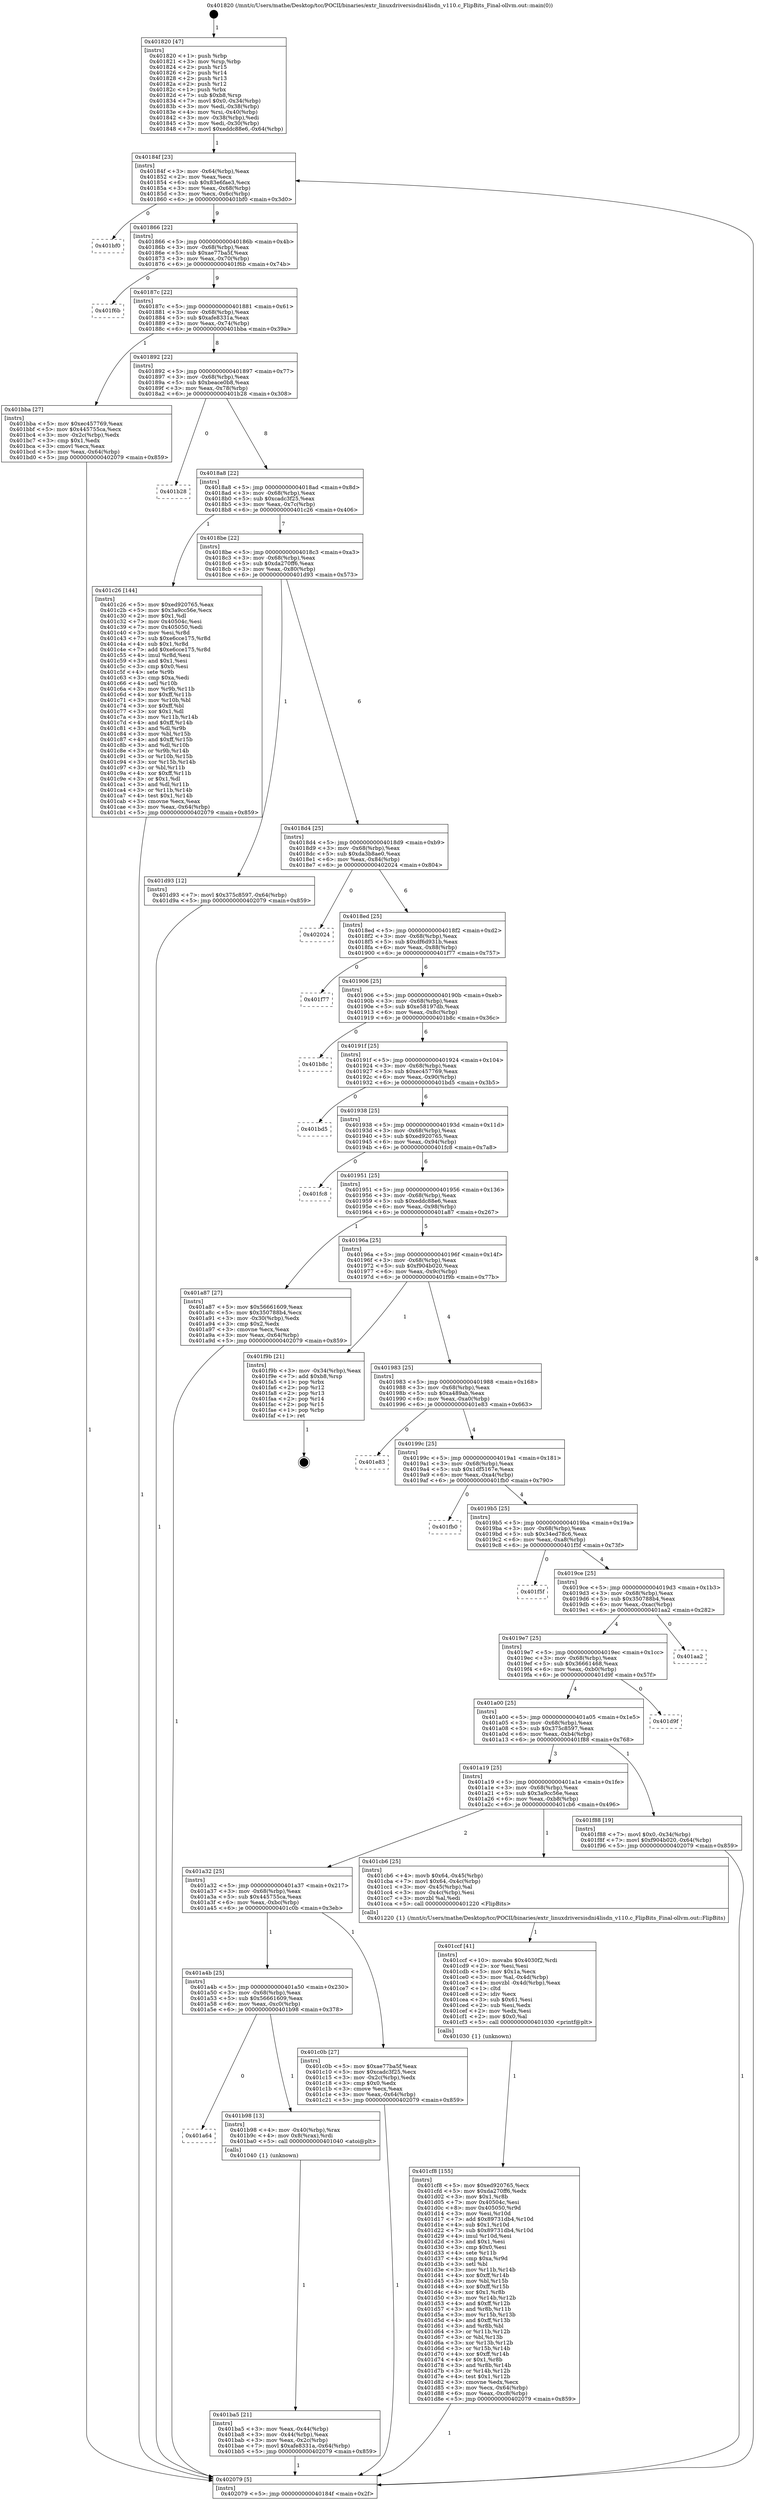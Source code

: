 digraph "0x401820" {
  label = "0x401820 (/mnt/c/Users/mathe/Desktop/tcc/POCII/binaries/extr_linuxdriversisdni4lisdn_v110.c_FlipBits_Final-ollvm.out::main(0))"
  labelloc = "t"
  node[shape=record]

  Entry [label="",width=0.3,height=0.3,shape=circle,fillcolor=black,style=filled]
  "0x40184f" [label="{
     0x40184f [23]\l
     | [instrs]\l
     &nbsp;&nbsp;0x40184f \<+3\>: mov -0x64(%rbp),%eax\l
     &nbsp;&nbsp;0x401852 \<+2\>: mov %eax,%ecx\l
     &nbsp;&nbsp;0x401854 \<+6\>: sub $0x83e6fae3,%ecx\l
     &nbsp;&nbsp;0x40185a \<+3\>: mov %eax,-0x68(%rbp)\l
     &nbsp;&nbsp;0x40185d \<+3\>: mov %ecx,-0x6c(%rbp)\l
     &nbsp;&nbsp;0x401860 \<+6\>: je 0000000000401bf0 \<main+0x3d0\>\l
  }"]
  "0x401bf0" [label="{
     0x401bf0\l
  }", style=dashed]
  "0x401866" [label="{
     0x401866 [22]\l
     | [instrs]\l
     &nbsp;&nbsp;0x401866 \<+5\>: jmp 000000000040186b \<main+0x4b\>\l
     &nbsp;&nbsp;0x40186b \<+3\>: mov -0x68(%rbp),%eax\l
     &nbsp;&nbsp;0x40186e \<+5\>: sub $0xae77ba5f,%eax\l
     &nbsp;&nbsp;0x401873 \<+3\>: mov %eax,-0x70(%rbp)\l
     &nbsp;&nbsp;0x401876 \<+6\>: je 0000000000401f6b \<main+0x74b\>\l
  }"]
  Exit [label="",width=0.3,height=0.3,shape=circle,fillcolor=black,style=filled,peripheries=2]
  "0x401f6b" [label="{
     0x401f6b\l
  }", style=dashed]
  "0x40187c" [label="{
     0x40187c [22]\l
     | [instrs]\l
     &nbsp;&nbsp;0x40187c \<+5\>: jmp 0000000000401881 \<main+0x61\>\l
     &nbsp;&nbsp;0x401881 \<+3\>: mov -0x68(%rbp),%eax\l
     &nbsp;&nbsp;0x401884 \<+5\>: sub $0xafe8331a,%eax\l
     &nbsp;&nbsp;0x401889 \<+3\>: mov %eax,-0x74(%rbp)\l
     &nbsp;&nbsp;0x40188c \<+6\>: je 0000000000401bba \<main+0x39a\>\l
  }"]
  "0x401cf8" [label="{
     0x401cf8 [155]\l
     | [instrs]\l
     &nbsp;&nbsp;0x401cf8 \<+5\>: mov $0xed920765,%ecx\l
     &nbsp;&nbsp;0x401cfd \<+5\>: mov $0xda270ff6,%edx\l
     &nbsp;&nbsp;0x401d02 \<+3\>: mov $0x1,%r8b\l
     &nbsp;&nbsp;0x401d05 \<+7\>: mov 0x40504c,%esi\l
     &nbsp;&nbsp;0x401d0c \<+8\>: mov 0x405050,%r9d\l
     &nbsp;&nbsp;0x401d14 \<+3\>: mov %esi,%r10d\l
     &nbsp;&nbsp;0x401d17 \<+7\>: add $0x89731db4,%r10d\l
     &nbsp;&nbsp;0x401d1e \<+4\>: sub $0x1,%r10d\l
     &nbsp;&nbsp;0x401d22 \<+7\>: sub $0x89731db4,%r10d\l
     &nbsp;&nbsp;0x401d29 \<+4\>: imul %r10d,%esi\l
     &nbsp;&nbsp;0x401d2d \<+3\>: and $0x1,%esi\l
     &nbsp;&nbsp;0x401d30 \<+3\>: cmp $0x0,%esi\l
     &nbsp;&nbsp;0x401d33 \<+4\>: sete %r11b\l
     &nbsp;&nbsp;0x401d37 \<+4\>: cmp $0xa,%r9d\l
     &nbsp;&nbsp;0x401d3b \<+3\>: setl %bl\l
     &nbsp;&nbsp;0x401d3e \<+3\>: mov %r11b,%r14b\l
     &nbsp;&nbsp;0x401d41 \<+4\>: xor $0xff,%r14b\l
     &nbsp;&nbsp;0x401d45 \<+3\>: mov %bl,%r15b\l
     &nbsp;&nbsp;0x401d48 \<+4\>: xor $0xff,%r15b\l
     &nbsp;&nbsp;0x401d4c \<+4\>: xor $0x1,%r8b\l
     &nbsp;&nbsp;0x401d50 \<+3\>: mov %r14b,%r12b\l
     &nbsp;&nbsp;0x401d53 \<+4\>: and $0xff,%r12b\l
     &nbsp;&nbsp;0x401d57 \<+3\>: and %r8b,%r11b\l
     &nbsp;&nbsp;0x401d5a \<+3\>: mov %r15b,%r13b\l
     &nbsp;&nbsp;0x401d5d \<+4\>: and $0xff,%r13b\l
     &nbsp;&nbsp;0x401d61 \<+3\>: and %r8b,%bl\l
     &nbsp;&nbsp;0x401d64 \<+3\>: or %r11b,%r12b\l
     &nbsp;&nbsp;0x401d67 \<+3\>: or %bl,%r13b\l
     &nbsp;&nbsp;0x401d6a \<+3\>: xor %r13b,%r12b\l
     &nbsp;&nbsp;0x401d6d \<+3\>: or %r15b,%r14b\l
     &nbsp;&nbsp;0x401d70 \<+4\>: xor $0xff,%r14b\l
     &nbsp;&nbsp;0x401d74 \<+4\>: or $0x1,%r8b\l
     &nbsp;&nbsp;0x401d78 \<+3\>: and %r8b,%r14b\l
     &nbsp;&nbsp;0x401d7b \<+3\>: or %r14b,%r12b\l
     &nbsp;&nbsp;0x401d7e \<+4\>: test $0x1,%r12b\l
     &nbsp;&nbsp;0x401d82 \<+3\>: cmovne %edx,%ecx\l
     &nbsp;&nbsp;0x401d85 \<+3\>: mov %ecx,-0x64(%rbp)\l
     &nbsp;&nbsp;0x401d88 \<+6\>: mov %eax,-0xc8(%rbp)\l
     &nbsp;&nbsp;0x401d8e \<+5\>: jmp 0000000000402079 \<main+0x859\>\l
  }"]
  "0x401bba" [label="{
     0x401bba [27]\l
     | [instrs]\l
     &nbsp;&nbsp;0x401bba \<+5\>: mov $0xec457769,%eax\l
     &nbsp;&nbsp;0x401bbf \<+5\>: mov $0x445755ca,%ecx\l
     &nbsp;&nbsp;0x401bc4 \<+3\>: mov -0x2c(%rbp),%edx\l
     &nbsp;&nbsp;0x401bc7 \<+3\>: cmp $0x1,%edx\l
     &nbsp;&nbsp;0x401bca \<+3\>: cmovl %ecx,%eax\l
     &nbsp;&nbsp;0x401bcd \<+3\>: mov %eax,-0x64(%rbp)\l
     &nbsp;&nbsp;0x401bd0 \<+5\>: jmp 0000000000402079 \<main+0x859\>\l
  }"]
  "0x401892" [label="{
     0x401892 [22]\l
     | [instrs]\l
     &nbsp;&nbsp;0x401892 \<+5\>: jmp 0000000000401897 \<main+0x77\>\l
     &nbsp;&nbsp;0x401897 \<+3\>: mov -0x68(%rbp),%eax\l
     &nbsp;&nbsp;0x40189a \<+5\>: sub $0xbeace0b8,%eax\l
     &nbsp;&nbsp;0x40189f \<+3\>: mov %eax,-0x78(%rbp)\l
     &nbsp;&nbsp;0x4018a2 \<+6\>: je 0000000000401b28 \<main+0x308\>\l
  }"]
  "0x401ccf" [label="{
     0x401ccf [41]\l
     | [instrs]\l
     &nbsp;&nbsp;0x401ccf \<+10\>: movabs $0x4030f2,%rdi\l
     &nbsp;&nbsp;0x401cd9 \<+2\>: xor %esi,%esi\l
     &nbsp;&nbsp;0x401cdb \<+5\>: mov $0x1a,%ecx\l
     &nbsp;&nbsp;0x401ce0 \<+3\>: mov %al,-0x4d(%rbp)\l
     &nbsp;&nbsp;0x401ce3 \<+4\>: movzbl -0x4d(%rbp),%eax\l
     &nbsp;&nbsp;0x401ce7 \<+1\>: cltd\l
     &nbsp;&nbsp;0x401ce8 \<+2\>: idiv %ecx\l
     &nbsp;&nbsp;0x401cea \<+3\>: sub $0x61,%esi\l
     &nbsp;&nbsp;0x401ced \<+2\>: sub %esi,%edx\l
     &nbsp;&nbsp;0x401cef \<+2\>: mov %edx,%esi\l
     &nbsp;&nbsp;0x401cf1 \<+2\>: mov $0x0,%al\l
     &nbsp;&nbsp;0x401cf3 \<+5\>: call 0000000000401030 \<printf@plt\>\l
     | [calls]\l
     &nbsp;&nbsp;0x401030 \{1\} (unknown)\l
  }"]
  "0x401b28" [label="{
     0x401b28\l
  }", style=dashed]
  "0x4018a8" [label="{
     0x4018a8 [22]\l
     | [instrs]\l
     &nbsp;&nbsp;0x4018a8 \<+5\>: jmp 00000000004018ad \<main+0x8d\>\l
     &nbsp;&nbsp;0x4018ad \<+3\>: mov -0x68(%rbp),%eax\l
     &nbsp;&nbsp;0x4018b0 \<+5\>: sub $0xcadc3f25,%eax\l
     &nbsp;&nbsp;0x4018b5 \<+3\>: mov %eax,-0x7c(%rbp)\l
     &nbsp;&nbsp;0x4018b8 \<+6\>: je 0000000000401c26 \<main+0x406\>\l
  }"]
  "0x401ba5" [label="{
     0x401ba5 [21]\l
     | [instrs]\l
     &nbsp;&nbsp;0x401ba5 \<+3\>: mov %eax,-0x44(%rbp)\l
     &nbsp;&nbsp;0x401ba8 \<+3\>: mov -0x44(%rbp),%eax\l
     &nbsp;&nbsp;0x401bab \<+3\>: mov %eax,-0x2c(%rbp)\l
     &nbsp;&nbsp;0x401bae \<+7\>: movl $0xafe8331a,-0x64(%rbp)\l
     &nbsp;&nbsp;0x401bb5 \<+5\>: jmp 0000000000402079 \<main+0x859\>\l
  }"]
  "0x401c26" [label="{
     0x401c26 [144]\l
     | [instrs]\l
     &nbsp;&nbsp;0x401c26 \<+5\>: mov $0xed920765,%eax\l
     &nbsp;&nbsp;0x401c2b \<+5\>: mov $0x3a9cc56e,%ecx\l
     &nbsp;&nbsp;0x401c30 \<+2\>: mov $0x1,%dl\l
     &nbsp;&nbsp;0x401c32 \<+7\>: mov 0x40504c,%esi\l
     &nbsp;&nbsp;0x401c39 \<+7\>: mov 0x405050,%edi\l
     &nbsp;&nbsp;0x401c40 \<+3\>: mov %esi,%r8d\l
     &nbsp;&nbsp;0x401c43 \<+7\>: sub $0xe6cce175,%r8d\l
     &nbsp;&nbsp;0x401c4a \<+4\>: sub $0x1,%r8d\l
     &nbsp;&nbsp;0x401c4e \<+7\>: add $0xe6cce175,%r8d\l
     &nbsp;&nbsp;0x401c55 \<+4\>: imul %r8d,%esi\l
     &nbsp;&nbsp;0x401c59 \<+3\>: and $0x1,%esi\l
     &nbsp;&nbsp;0x401c5c \<+3\>: cmp $0x0,%esi\l
     &nbsp;&nbsp;0x401c5f \<+4\>: sete %r9b\l
     &nbsp;&nbsp;0x401c63 \<+3\>: cmp $0xa,%edi\l
     &nbsp;&nbsp;0x401c66 \<+4\>: setl %r10b\l
     &nbsp;&nbsp;0x401c6a \<+3\>: mov %r9b,%r11b\l
     &nbsp;&nbsp;0x401c6d \<+4\>: xor $0xff,%r11b\l
     &nbsp;&nbsp;0x401c71 \<+3\>: mov %r10b,%bl\l
     &nbsp;&nbsp;0x401c74 \<+3\>: xor $0xff,%bl\l
     &nbsp;&nbsp;0x401c77 \<+3\>: xor $0x1,%dl\l
     &nbsp;&nbsp;0x401c7a \<+3\>: mov %r11b,%r14b\l
     &nbsp;&nbsp;0x401c7d \<+4\>: and $0xff,%r14b\l
     &nbsp;&nbsp;0x401c81 \<+3\>: and %dl,%r9b\l
     &nbsp;&nbsp;0x401c84 \<+3\>: mov %bl,%r15b\l
     &nbsp;&nbsp;0x401c87 \<+4\>: and $0xff,%r15b\l
     &nbsp;&nbsp;0x401c8b \<+3\>: and %dl,%r10b\l
     &nbsp;&nbsp;0x401c8e \<+3\>: or %r9b,%r14b\l
     &nbsp;&nbsp;0x401c91 \<+3\>: or %r10b,%r15b\l
     &nbsp;&nbsp;0x401c94 \<+3\>: xor %r15b,%r14b\l
     &nbsp;&nbsp;0x401c97 \<+3\>: or %bl,%r11b\l
     &nbsp;&nbsp;0x401c9a \<+4\>: xor $0xff,%r11b\l
     &nbsp;&nbsp;0x401c9e \<+3\>: or $0x1,%dl\l
     &nbsp;&nbsp;0x401ca1 \<+3\>: and %dl,%r11b\l
     &nbsp;&nbsp;0x401ca4 \<+3\>: or %r11b,%r14b\l
     &nbsp;&nbsp;0x401ca7 \<+4\>: test $0x1,%r14b\l
     &nbsp;&nbsp;0x401cab \<+3\>: cmovne %ecx,%eax\l
     &nbsp;&nbsp;0x401cae \<+3\>: mov %eax,-0x64(%rbp)\l
     &nbsp;&nbsp;0x401cb1 \<+5\>: jmp 0000000000402079 \<main+0x859\>\l
  }"]
  "0x4018be" [label="{
     0x4018be [22]\l
     | [instrs]\l
     &nbsp;&nbsp;0x4018be \<+5\>: jmp 00000000004018c3 \<main+0xa3\>\l
     &nbsp;&nbsp;0x4018c3 \<+3\>: mov -0x68(%rbp),%eax\l
     &nbsp;&nbsp;0x4018c6 \<+5\>: sub $0xda270ff6,%eax\l
     &nbsp;&nbsp;0x4018cb \<+3\>: mov %eax,-0x80(%rbp)\l
     &nbsp;&nbsp;0x4018ce \<+6\>: je 0000000000401d93 \<main+0x573\>\l
  }"]
  "0x401a64" [label="{
     0x401a64\l
  }", style=dashed]
  "0x401d93" [label="{
     0x401d93 [12]\l
     | [instrs]\l
     &nbsp;&nbsp;0x401d93 \<+7\>: movl $0x375c8597,-0x64(%rbp)\l
     &nbsp;&nbsp;0x401d9a \<+5\>: jmp 0000000000402079 \<main+0x859\>\l
  }"]
  "0x4018d4" [label="{
     0x4018d4 [25]\l
     | [instrs]\l
     &nbsp;&nbsp;0x4018d4 \<+5\>: jmp 00000000004018d9 \<main+0xb9\>\l
     &nbsp;&nbsp;0x4018d9 \<+3\>: mov -0x68(%rbp),%eax\l
     &nbsp;&nbsp;0x4018dc \<+5\>: sub $0xda3b8ae0,%eax\l
     &nbsp;&nbsp;0x4018e1 \<+6\>: mov %eax,-0x84(%rbp)\l
     &nbsp;&nbsp;0x4018e7 \<+6\>: je 0000000000402024 \<main+0x804\>\l
  }"]
  "0x401b98" [label="{
     0x401b98 [13]\l
     | [instrs]\l
     &nbsp;&nbsp;0x401b98 \<+4\>: mov -0x40(%rbp),%rax\l
     &nbsp;&nbsp;0x401b9c \<+4\>: mov 0x8(%rax),%rdi\l
     &nbsp;&nbsp;0x401ba0 \<+5\>: call 0000000000401040 \<atoi@plt\>\l
     | [calls]\l
     &nbsp;&nbsp;0x401040 \{1\} (unknown)\l
  }"]
  "0x402024" [label="{
     0x402024\l
  }", style=dashed]
  "0x4018ed" [label="{
     0x4018ed [25]\l
     | [instrs]\l
     &nbsp;&nbsp;0x4018ed \<+5\>: jmp 00000000004018f2 \<main+0xd2\>\l
     &nbsp;&nbsp;0x4018f2 \<+3\>: mov -0x68(%rbp),%eax\l
     &nbsp;&nbsp;0x4018f5 \<+5\>: sub $0xdf6d931b,%eax\l
     &nbsp;&nbsp;0x4018fa \<+6\>: mov %eax,-0x88(%rbp)\l
     &nbsp;&nbsp;0x401900 \<+6\>: je 0000000000401f77 \<main+0x757\>\l
  }"]
  "0x401a4b" [label="{
     0x401a4b [25]\l
     | [instrs]\l
     &nbsp;&nbsp;0x401a4b \<+5\>: jmp 0000000000401a50 \<main+0x230\>\l
     &nbsp;&nbsp;0x401a50 \<+3\>: mov -0x68(%rbp),%eax\l
     &nbsp;&nbsp;0x401a53 \<+5\>: sub $0x56661609,%eax\l
     &nbsp;&nbsp;0x401a58 \<+6\>: mov %eax,-0xc0(%rbp)\l
     &nbsp;&nbsp;0x401a5e \<+6\>: je 0000000000401b98 \<main+0x378\>\l
  }"]
  "0x401f77" [label="{
     0x401f77\l
  }", style=dashed]
  "0x401906" [label="{
     0x401906 [25]\l
     | [instrs]\l
     &nbsp;&nbsp;0x401906 \<+5\>: jmp 000000000040190b \<main+0xeb\>\l
     &nbsp;&nbsp;0x40190b \<+3\>: mov -0x68(%rbp),%eax\l
     &nbsp;&nbsp;0x40190e \<+5\>: sub $0xe58197db,%eax\l
     &nbsp;&nbsp;0x401913 \<+6\>: mov %eax,-0x8c(%rbp)\l
     &nbsp;&nbsp;0x401919 \<+6\>: je 0000000000401b8c \<main+0x36c\>\l
  }"]
  "0x401c0b" [label="{
     0x401c0b [27]\l
     | [instrs]\l
     &nbsp;&nbsp;0x401c0b \<+5\>: mov $0xae77ba5f,%eax\l
     &nbsp;&nbsp;0x401c10 \<+5\>: mov $0xcadc3f25,%ecx\l
     &nbsp;&nbsp;0x401c15 \<+3\>: mov -0x2c(%rbp),%edx\l
     &nbsp;&nbsp;0x401c18 \<+3\>: cmp $0x0,%edx\l
     &nbsp;&nbsp;0x401c1b \<+3\>: cmove %ecx,%eax\l
     &nbsp;&nbsp;0x401c1e \<+3\>: mov %eax,-0x64(%rbp)\l
     &nbsp;&nbsp;0x401c21 \<+5\>: jmp 0000000000402079 \<main+0x859\>\l
  }"]
  "0x401b8c" [label="{
     0x401b8c\l
  }", style=dashed]
  "0x40191f" [label="{
     0x40191f [25]\l
     | [instrs]\l
     &nbsp;&nbsp;0x40191f \<+5\>: jmp 0000000000401924 \<main+0x104\>\l
     &nbsp;&nbsp;0x401924 \<+3\>: mov -0x68(%rbp),%eax\l
     &nbsp;&nbsp;0x401927 \<+5\>: sub $0xec457769,%eax\l
     &nbsp;&nbsp;0x40192c \<+6\>: mov %eax,-0x90(%rbp)\l
     &nbsp;&nbsp;0x401932 \<+6\>: je 0000000000401bd5 \<main+0x3b5\>\l
  }"]
  "0x401a32" [label="{
     0x401a32 [25]\l
     | [instrs]\l
     &nbsp;&nbsp;0x401a32 \<+5\>: jmp 0000000000401a37 \<main+0x217\>\l
     &nbsp;&nbsp;0x401a37 \<+3\>: mov -0x68(%rbp),%eax\l
     &nbsp;&nbsp;0x401a3a \<+5\>: sub $0x445755ca,%eax\l
     &nbsp;&nbsp;0x401a3f \<+6\>: mov %eax,-0xbc(%rbp)\l
     &nbsp;&nbsp;0x401a45 \<+6\>: je 0000000000401c0b \<main+0x3eb\>\l
  }"]
  "0x401bd5" [label="{
     0x401bd5\l
  }", style=dashed]
  "0x401938" [label="{
     0x401938 [25]\l
     | [instrs]\l
     &nbsp;&nbsp;0x401938 \<+5\>: jmp 000000000040193d \<main+0x11d\>\l
     &nbsp;&nbsp;0x40193d \<+3\>: mov -0x68(%rbp),%eax\l
     &nbsp;&nbsp;0x401940 \<+5\>: sub $0xed920765,%eax\l
     &nbsp;&nbsp;0x401945 \<+6\>: mov %eax,-0x94(%rbp)\l
     &nbsp;&nbsp;0x40194b \<+6\>: je 0000000000401fc8 \<main+0x7a8\>\l
  }"]
  "0x401cb6" [label="{
     0x401cb6 [25]\l
     | [instrs]\l
     &nbsp;&nbsp;0x401cb6 \<+4\>: movb $0x64,-0x45(%rbp)\l
     &nbsp;&nbsp;0x401cba \<+7\>: movl $0x64,-0x4c(%rbp)\l
     &nbsp;&nbsp;0x401cc1 \<+3\>: mov -0x45(%rbp),%al\l
     &nbsp;&nbsp;0x401cc4 \<+3\>: mov -0x4c(%rbp),%esi\l
     &nbsp;&nbsp;0x401cc7 \<+3\>: movzbl %al,%edi\l
     &nbsp;&nbsp;0x401cca \<+5\>: call 0000000000401220 \<FlipBits\>\l
     | [calls]\l
     &nbsp;&nbsp;0x401220 \{1\} (/mnt/c/Users/mathe/Desktop/tcc/POCII/binaries/extr_linuxdriversisdni4lisdn_v110.c_FlipBits_Final-ollvm.out::FlipBits)\l
  }"]
  "0x401fc8" [label="{
     0x401fc8\l
  }", style=dashed]
  "0x401951" [label="{
     0x401951 [25]\l
     | [instrs]\l
     &nbsp;&nbsp;0x401951 \<+5\>: jmp 0000000000401956 \<main+0x136\>\l
     &nbsp;&nbsp;0x401956 \<+3\>: mov -0x68(%rbp),%eax\l
     &nbsp;&nbsp;0x401959 \<+5\>: sub $0xeddc88e6,%eax\l
     &nbsp;&nbsp;0x40195e \<+6\>: mov %eax,-0x98(%rbp)\l
     &nbsp;&nbsp;0x401964 \<+6\>: je 0000000000401a87 \<main+0x267\>\l
  }"]
  "0x401a19" [label="{
     0x401a19 [25]\l
     | [instrs]\l
     &nbsp;&nbsp;0x401a19 \<+5\>: jmp 0000000000401a1e \<main+0x1fe\>\l
     &nbsp;&nbsp;0x401a1e \<+3\>: mov -0x68(%rbp),%eax\l
     &nbsp;&nbsp;0x401a21 \<+5\>: sub $0x3a9cc56e,%eax\l
     &nbsp;&nbsp;0x401a26 \<+6\>: mov %eax,-0xb8(%rbp)\l
     &nbsp;&nbsp;0x401a2c \<+6\>: je 0000000000401cb6 \<main+0x496\>\l
  }"]
  "0x401a87" [label="{
     0x401a87 [27]\l
     | [instrs]\l
     &nbsp;&nbsp;0x401a87 \<+5\>: mov $0x56661609,%eax\l
     &nbsp;&nbsp;0x401a8c \<+5\>: mov $0x350788b4,%ecx\l
     &nbsp;&nbsp;0x401a91 \<+3\>: mov -0x30(%rbp),%edx\l
     &nbsp;&nbsp;0x401a94 \<+3\>: cmp $0x2,%edx\l
     &nbsp;&nbsp;0x401a97 \<+3\>: cmovne %ecx,%eax\l
     &nbsp;&nbsp;0x401a9a \<+3\>: mov %eax,-0x64(%rbp)\l
     &nbsp;&nbsp;0x401a9d \<+5\>: jmp 0000000000402079 \<main+0x859\>\l
  }"]
  "0x40196a" [label="{
     0x40196a [25]\l
     | [instrs]\l
     &nbsp;&nbsp;0x40196a \<+5\>: jmp 000000000040196f \<main+0x14f\>\l
     &nbsp;&nbsp;0x40196f \<+3\>: mov -0x68(%rbp),%eax\l
     &nbsp;&nbsp;0x401972 \<+5\>: sub $0xf904b020,%eax\l
     &nbsp;&nbsp;0x401977 \<+6\>: mov %eax,-0x9c(%rbp)\l
     &nbsp;&nbsp;0x40197d \<+6\>: je 0000000000401f9b \<main+0x77b\>\l
  }"]
  "0x402079" [label="{
     0x402079 [5]\l
     | [instrs]\l
     &nbsp;&nbsp;0x402079 \<+5\>: jmp 000000000040184f \<main+0x2f\>\l
  }"]
  "0x401820" [label="{
     0x401820 [47]\l
     | [instrs]\l
     &nbsp;&nbsp;0x401820 \<+1\>: push %rbp\l
     &nbsp;&nbsp;0x401821 \<+3\>: mov %rsp,%rbp\l
     &nbsp;&nbsp;0x401824 \<+2\>: push %r15\l
     &nbsp;&nbsp;0x401826 \<+2\>: push %r14\l
     &nbsp;&nbsp;0x401828 \<+2\>: push %r13\l
     &nbsp;&nbsp;0x40182a \<+2\>: push %r12\l
     &nbsp;&nbsp;0x40182c \<+1\>: push %rbx\l
     &nbsp;&nbsp;0x40182d \<+7\>: sub $0xb8,%rsp\l
     &nbsp;&nbsp;0x401834 \<+7\>: movl $0x0,-0x34(%rbp)\l
     &nbsp;&nbsp;0x40183b \<+3\>: mov %edi,-0x38(%rbp)\l
     &nbsp;&nbsp;0x40183e \<+4\>: mov %rsi,-0x40(%rbp)\l
     &nbsp;&nbsp;0x401842 \<+3\>: mov -0x38(%rbp),%edi\l
     &nbsp;&nbsp;0x401845 \<+3\>: mov %edi,-0x30(%rbp)\l
     &nbsp;&nbsp;0x401848 \<+7\>: movl $0xeddc88e6,-0x64(%rbp)\l
  }"]
  "0x401f88" [label="{
     0x401f88 [19]\l
     | [instrs]\l
     &nbsp;&nbsp;0x401f88 \<+7\>: movl $0x0,-0x34(%rbp)\l
     &nbsp;&nbsp;0x401f8f \<+7\>: movl $0xf904b020,-0x64(%rbp)\l
     &nbsp;&nbsp;0x401f96 \<+5\>: jmp 0000000000402079 \<main+0x859\>\l
  }"]
  "0x401f9b" [label="{
     0x401f9b [21]\l
     | [instrs]\l
     &nbsp;&nbsp;0x401f9b \<+3\>: mov -0x34(%rbp),%eax\l
     &nbsp;&nbsp;0x401f9e \<+7\>: add $0xb8,%rsp\l
     &nbsp;&nbsp;0x401fa5 \<+1\>: pop %rbx\l
     &nbsp;&nbsp;0x401fa6 \<+2\>: pop %r12\l
     &nbsp;&nbsp;0x401fa8 \<+2\>: pop %r13\l
     &nbsp;&nbsp;0x401faa \<+2\>: pop %r14\l
     &nbsp;&nbsp;0x401fac \<+2\>: pop %r15\l
     &nbsp;&nbsp;0x401fae \<+1\>: pop %rbp\l
     &nbsp;&nbsp;0x401faf \<+1\>: ret\l
  }"]
  "0x401983" [label="{
     0x401983 [25]\l
     | [instrs]\l
     &nbsp;&nbsp;0x401983 \<+5\>: jmp 0000000000401988 \<main+0x168\>\l
     &nbsp;&nbsp;0x401988 \<+3\>: mov -0x68(%rbp),%eax\l
     &nbsp;&nbsp;0x40198b \<+5\>: sub $0xa489ab,%eax\l
     &nbsp;&nbsp;0x401990 \<+6\>: mov %eax,-0xa0(%rbp)\l
     &nbsp;&nbsp;0x401996 \<+6\>: je 0000000000401e83 \<main+0x663\>\l
  }"]
  "0x401a00" [label="{
     0x401a00 [25]\l
     | [instrs]\l
     &nbsp;&nbsp;0x401a00 \<+5\>: jmp 0000000000401a05 \<main+0x1e5\>\l
     &nbsp;&nbsp;0x401a05 \<+3\>: mov -0x68(%rbp),%eax\l
     &nbsp;&nbsp;0x401a08 \<+5\>: sub $0x375c8597,%eax\l
     &nbsp;&nbsp;0x401a0d \<+6\>: mov %eax,-0xb4(%rbp)\l
     &nbsp;&nbsp;0x401a13 \<+6\>: je 0000000000401f88 \<main+0x768\>\l
  }"]
  "0x401e83" [label="{
     0x401e83\l
  }", style=dashed]
  "0x40199c" [label="{
     0x40199c [25]\l
     | [instrs]\l
     &nbsp;&nbsp;0x40199c \<+5\>: jmp 00000000004019a1 \<main+0x181\>\l
     &nbsp;&nbsp;0x4019a1 \<+3\>: mov -0x68(%rbp),%eax\l
     &nbsp;&nbsp;0x4019a4 \<+5\>: sub $0x1df5167e,%eax\l
     &nbsp;&nbsp;0x4019a9 \<+6\>: mov %eax,-0xa4(%rbp)\l
     &nbsp;&nbsp;0x4019af \<+6\>: je 0000000000401fb0 \<main+0x790\>\l
  }"]
  "0x401d9f" [label="{
     0x401d9f\l
  }", style=dashed]
  "0x401fb0" [label="{
     0x401fb0\l
  }", style=dashed]
  "0x4019b5" [label="{
     0x4019b5 [25]\l
     | [instrs]\l
     &nbsp;&nbsp;0x4019b5 \<+5\>: jmp 00000000004019ba \<main+0x19a\>\l
     &nbsp;&nbsp;0x4019ba \<+3\>: mov -0x68(%rbp),%eax\l
     &nbsp;&nbsp;0x4019bd \<+5\>: sub $0x34ed78c6,%eax\l
     &nbsp;&nbsp;0x4019c2 \<+6\>: mov %eax,-0xa8(%rbp)\l
     &nbsp;&nbsp;0x4019c8 \<+6\>: je 0000000000401f5f \<main+0x73f\>\l
  }"]
  "0x4019e7" [label="{
     0x4019e7 [25]\l
     | [instrs]\l
     &nbsp;&nbsp;0x4019e7 \<+5\>: jmp 00000000004019ec \<main+0x1cc\>\l
     &nbsp;&nbsp;0x4019ec \<+3\>: mov -0x68(%rbp),%eax\l
     &nbsp;&nbsp;0x4019ef \<+5\>: sub $0x36661468,%eax\l
     &nbsp;&nbsp;0x4019f4 \<+6\>: mov %eax,-0xb0(%rbp)\l
     &nbsp;&nbsp;0x4019fa \<+6\>: je 0000000000401d9f \<main+0x57f\>\l
  }"]
  "0x401f5f" [label="{
     0x401f5f\l
  }", style=dashed]
  "0x4019ce" [label="{
     0x4019ce [25]\l
     | [instrs]\l
     &nbsp;&nbsp;0x4019ce \<+5\>: jmp 00000000004019d3 \<main+0x1b3\>\l
     &nbsp;&nbsp;0x4019d3 \<+3\>: mov -0x68(%rbp),%eax\l
     &nbsp;&nbsp;0x4019d6 \<+5\>: sub $0x350788b4,%eax\l
     &nbsp;&nbsp;0x4019db \<+6\>: mov %eax,-0xac(%rbp)\l
     &nbsp;&nbsp;0x4019e1 \<+6\>: je 0000000000401aa2 \<main+0x282\>\l
  }"]
  "0x401aa2" [label="{
     0x401aa2\l
  }", style=dashed]
  Entry -> "0x401820" [label=" 1"]
  "0x40184f" -> "0x401bf0" [label=" 0"]
  "0x40184f" -> "0x401866" [label=" 9"]
  "0x401f9b" -> Exit [label=" 1"]
  "0x401866" -> "0x401f6b" [label=" 0"]
  "0x401866" -> "0x40187c" [label=" 9"]
  "0x401f88" -> "0x402079" [label=" 1"]
  "0x40187c" -> "0x401bba" [label=" 1"]
  "0x40187c" -> "0x401892" [label=" 8"]
  "0x401d93" -> "0x402079" [label=" 1"]
  "0x401892" -> "0x401b28" [label=" 0"]
  "0x401892" -> "0x4018a8" [label=" 8"]
  "0x401cf8" -> "0x402079" [label=" 1"]
  "0x4018a8" -> "0x401c26" [label=" 1"]
  "0x4018a8" -> "0x4018be" [label=" 7"]
  "0x401ccf" -> "0x401cf8" [label=" 1"]
  "0x4018be" -> "0x401d93" [label=" 1"]
  "0x4018be" -> "0x4018d4" [label=" 6"]
  "0x401cb6" -> "0x401ccf" [label=" 1"]
  "0x4018d4" -> "0x402024" [label=" 0"]
  "0x4018d4" -> "0x4018ed" [label=" 6"]
  "0x401c26" -> "0x402079" [label=" 1"]
  "0x4018ed" -> "0x401f77" [label=" 0"]
  "0x4018ed" -> "0x401906" [label=" 6"]
  "0x401bba" -> "0x402079" [label=" 1"]
  "0x401906" -> "0x401b8c" [label=" 0"]
  "0x401906" -> "0x40191f" [label=" 6"]
  "0x401ba5" -> "0x402079" [label=" 1"]
  "0x40191f" -> "0x401bd5" [label=" 0"]
  "0x40191f" -> "0x401938" [label=" 6"]
  "0x401a4b" -> "0x401a64" [label=" 0"]
  "0x401938" -> "0x401fc8" [label=" 0"]
  "0x401938" -> "0x401951" [label=" 6"]
  "0x401a4b" -> "0x401b98" [label=" 1"]
  "0x401951" -> "0x401a87" [label=" 1"]
  "0x401951" -> "0x40196a" [label=" 5"]
  "0x401a87" -> "0x402079" [label=" 1"]
  "0x401820" -> "0x40184f" [label=" 1"]
  "0x402079" -> "0x40184f" [label=" 8"]
  "0x401a32" -> "0x401a4b" [label=" 1"]
  "0x40196a" -> "0x401f9b" [label=" 1"]
  "0x40196a" -> "0x401983" [label=" 4"]
  "0x401a32" -> "0x401c0b" [label=" 1"]
  "0x401983" -> "0x401e83" [label=" 0"]
  "0x401983" -> "0x40199c" [label=" 4"]
  "0x401a19" -> "0x401a32" [label=" 2"]
  "0x40199c" -> "0x401fb0" [label=" 0"]
  "0x40199c" -> "0x4019b5" [label=" 4"]
  "0x401a19" -> "0x401cb6" [label=" 1"]
  "0x4019b5" -> "0x401f5f" [label=" 0"]
  "0x4019b5" -> "0x4019ce" [label=" 4"]
  "0x401a00" -> "0x401a19" [label=" 3"]
  "0x4019ce" -> "0x401aa2" [label=" 0"]
  "0x4019ce" -> "0x4019e7" [label=" 4"]
  "0x401c0b" -> "0x402079" [label=" 1"]
  "0x4019e7" -> "0x401d9f" [label=" 0"]
  "0x4019e7" -> "0x401a00" [label=" 4"]
  "0x401b98" -> "0x401ba5" [label=" 1"]
  "0x401a00" -> "0x401f88" [label=" 1"]
}
